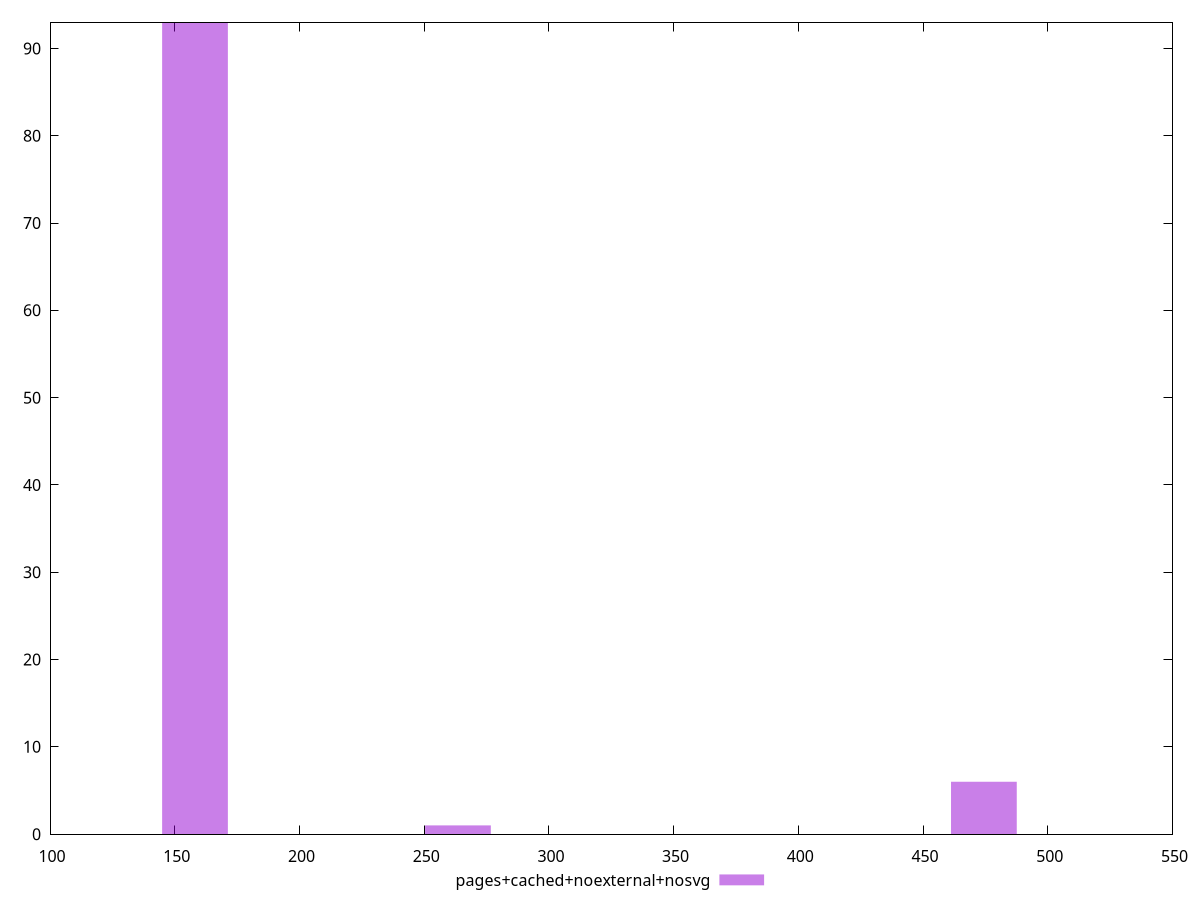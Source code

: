 $_pagesCachedNoexternalNosvg <<EOF
158.12927625981095 93
263.5487937663516 1
474.3878287794328 6
EOF
set key outside below
set terminal pngcairo
set output "report_00004_2020-11-02T20-21-41.718Z/render-blocking-resources/pages+cached+noexternal+nosvg//raw_hist.png"
set yrange [0:93]
set boxwidth 26.354879376635157
set style fill transparent solid 0.5 noborder
plot $_pagesCachedNoexternalNosvg title "pages+cached+noexternal+nosvg" with boxes ,